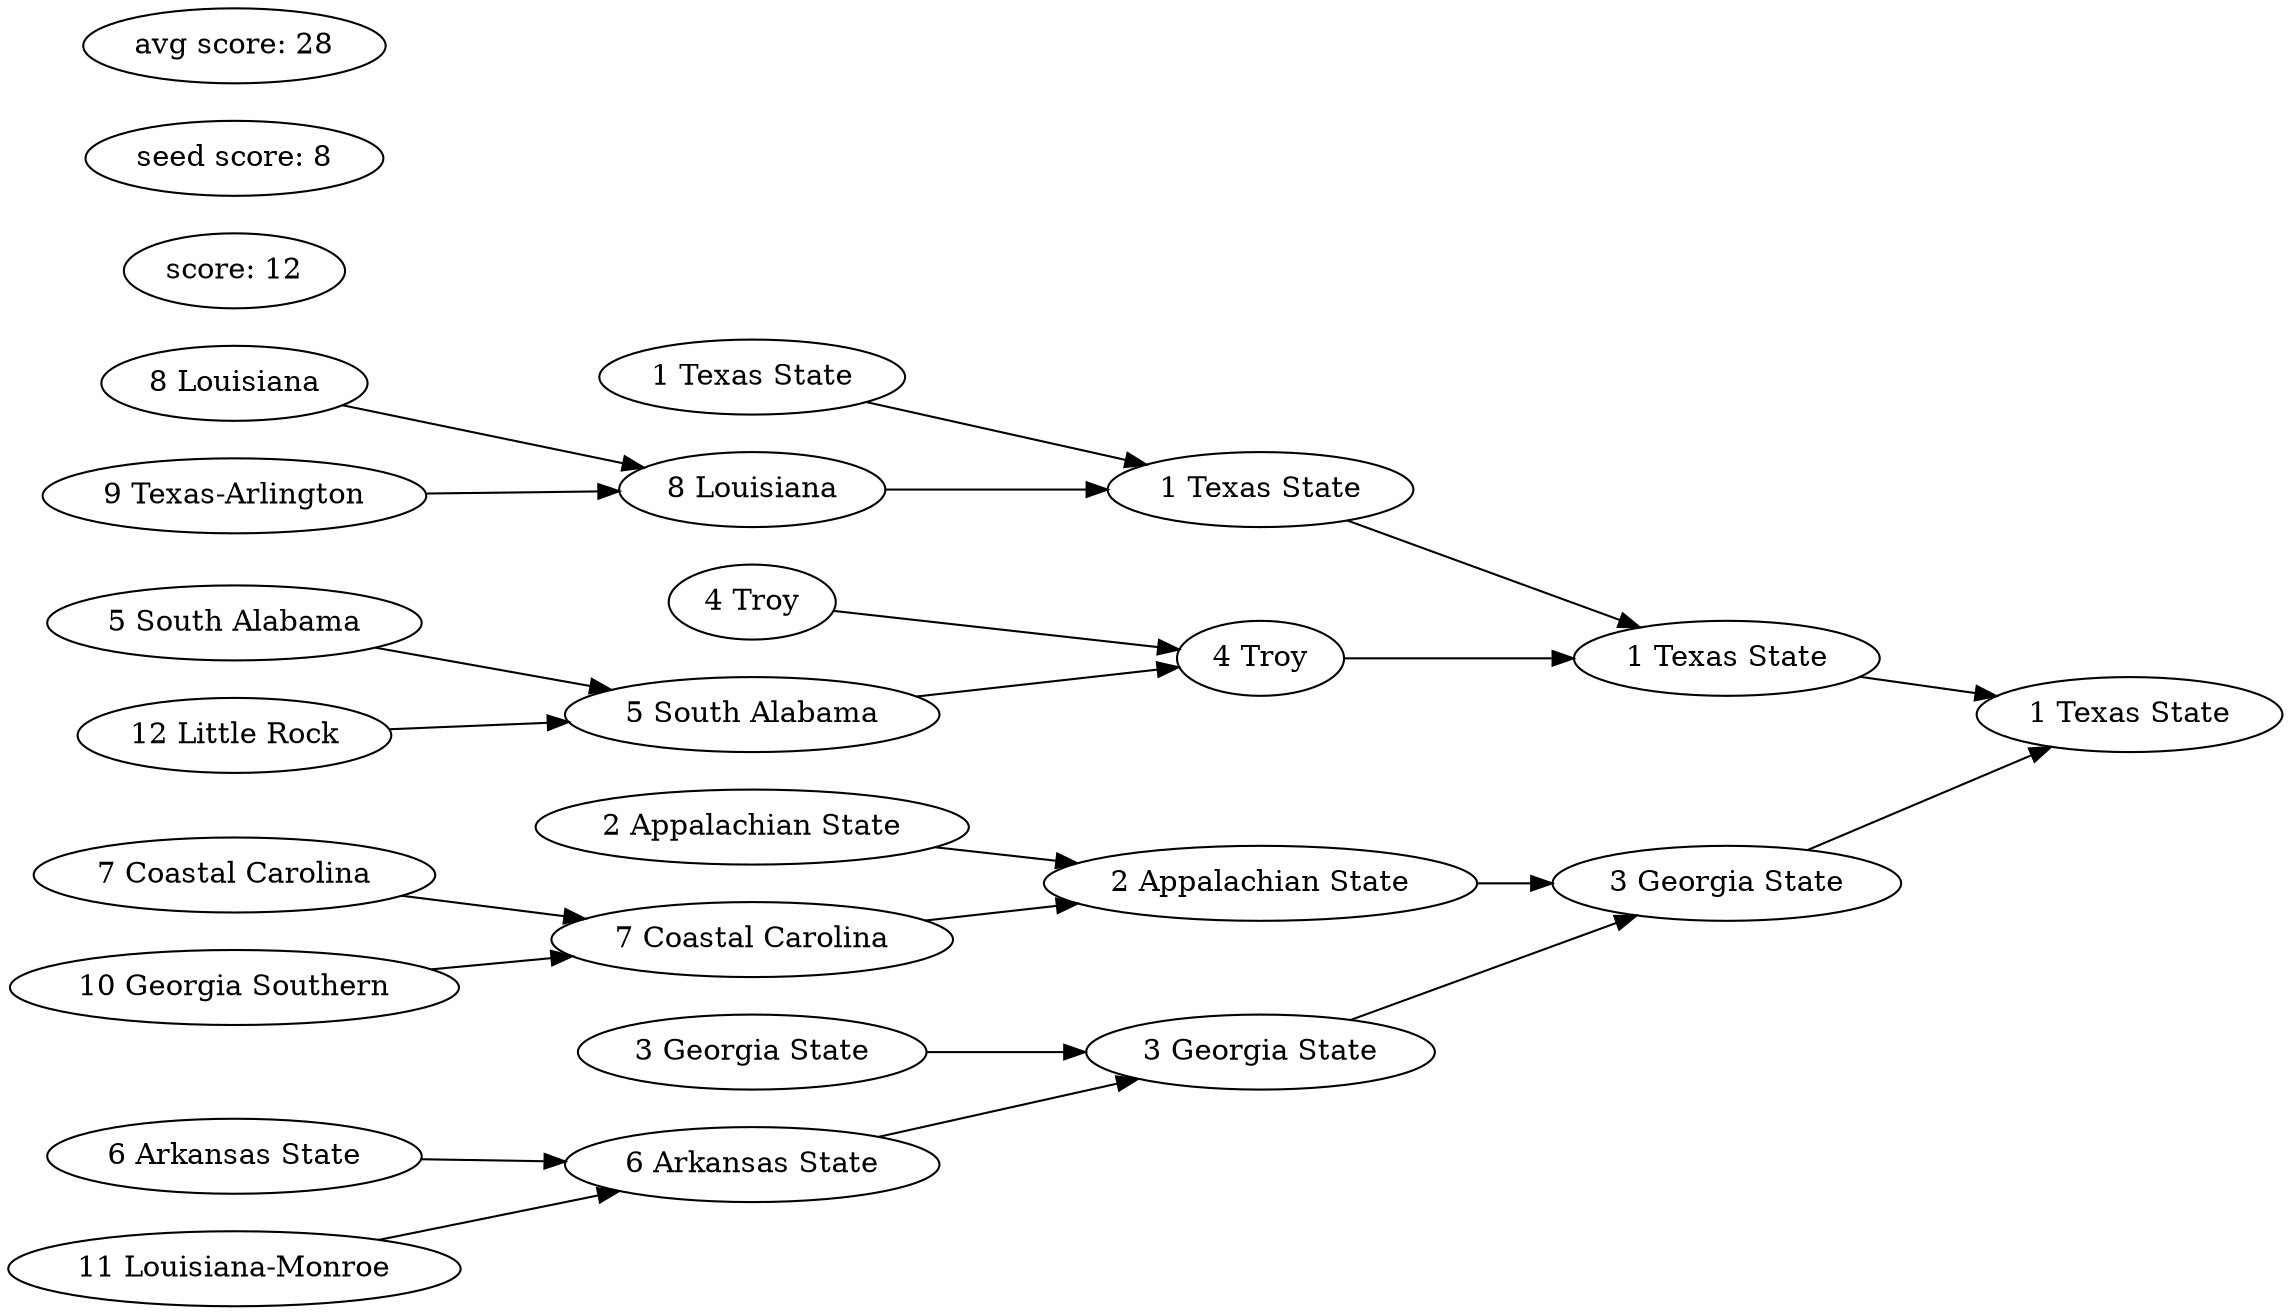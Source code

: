 digraph {
graph [rankdir=LR];"t1" [label="1 Texas State"];
"t2" [label="1 Texas State"];
"t3" [label="1 Texas State"];
"t4" [label="1 Texas State"];
"t5" [label="8 Louisiana"];
"t6" [label="8 Louisiana"];
"t7" [label="9 Texas-Arlington"];
"t6" -> "t5";
"t7" -> "t5";
"t4" -> "t3";
"t5" -> "t3";
"t8" [label="4 Troy"];
"t9" [label="4 Troy"];
"t10" [label="5 South Alabama"];
"t11" [label="5 South Alabama"];
"t12" [label="12 Little Rock"];
"t11" -> "t10";
"t12" -> "t10";
"t9" -> "t8";
"t10" -> "t8";
"t3" -> "t2";
"t8" -> "t2";
"t13" [label="3 Georgia State"];
"t14" [label="2 Appalachian State"];
"t15" [label="2 Appalachian State"];
"t16" [label="7 Coastal Carolina"];
"t17" [label="7 Coastal Carolina"];
"t18" [label="10 Georgia Southern"];
"t17" -> "t16";
"t18" -> "t16";
"t15" -> "t14";
"t16" -> "t14";
"t19" [label="3 Georgia State"];
"t20" [label="3 Georgia State"];
"t21" [label="6 Arkansas State"];
"t22" [label="6 Arkansas State"];
"t23" [label="11 Louisiana-Monroe"];
"t22" -> "t21";
"t23" -> "t21";
"t20" -> "t19";
"t21" -> "t19";
"t14" -> "t13";
"t19" -> "t13";
"t2" -> "t1";
"t13" -> "t1";
score [label="score: 12"];
seed [label="seed score: 8"];
max [label="avg score: 28"];
}
